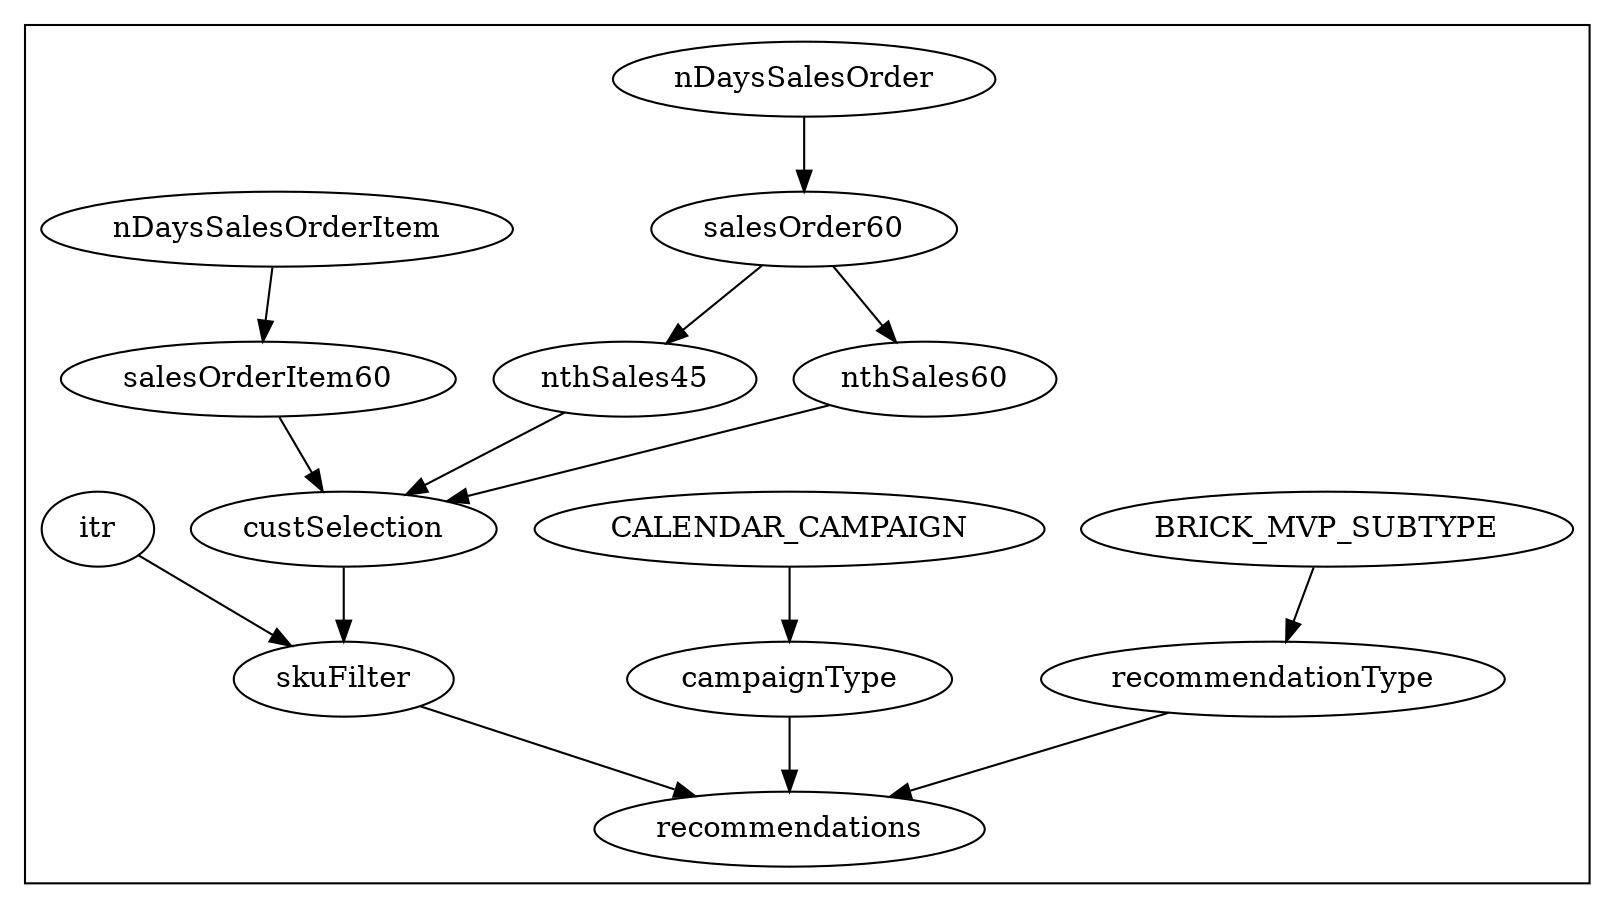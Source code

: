 digraph  {
  subgraph cluster_1 {
          BRICK_MVP_SUBTYPE  -> recommendationType
          CALENDAR_CAMPAIGN -> campaignType

          nDaysSalesOrder -> salesOrder60
          nDaysSalesOrderItem ->  salesOrderItem60

          salesOrder60 -> nthSales45
          salesOrder60 -> nthSales60

          nthSales45 ->  custSelection
          nthSales60 -> custSelection
          salesOrderItem60 -> custSelection

          custSelection -> skuFilter
          itr -> skuFilter

          skuFilter -> recommendations
          recommendationType -> recommendations
          campaignType -> recommendations

      }
}
